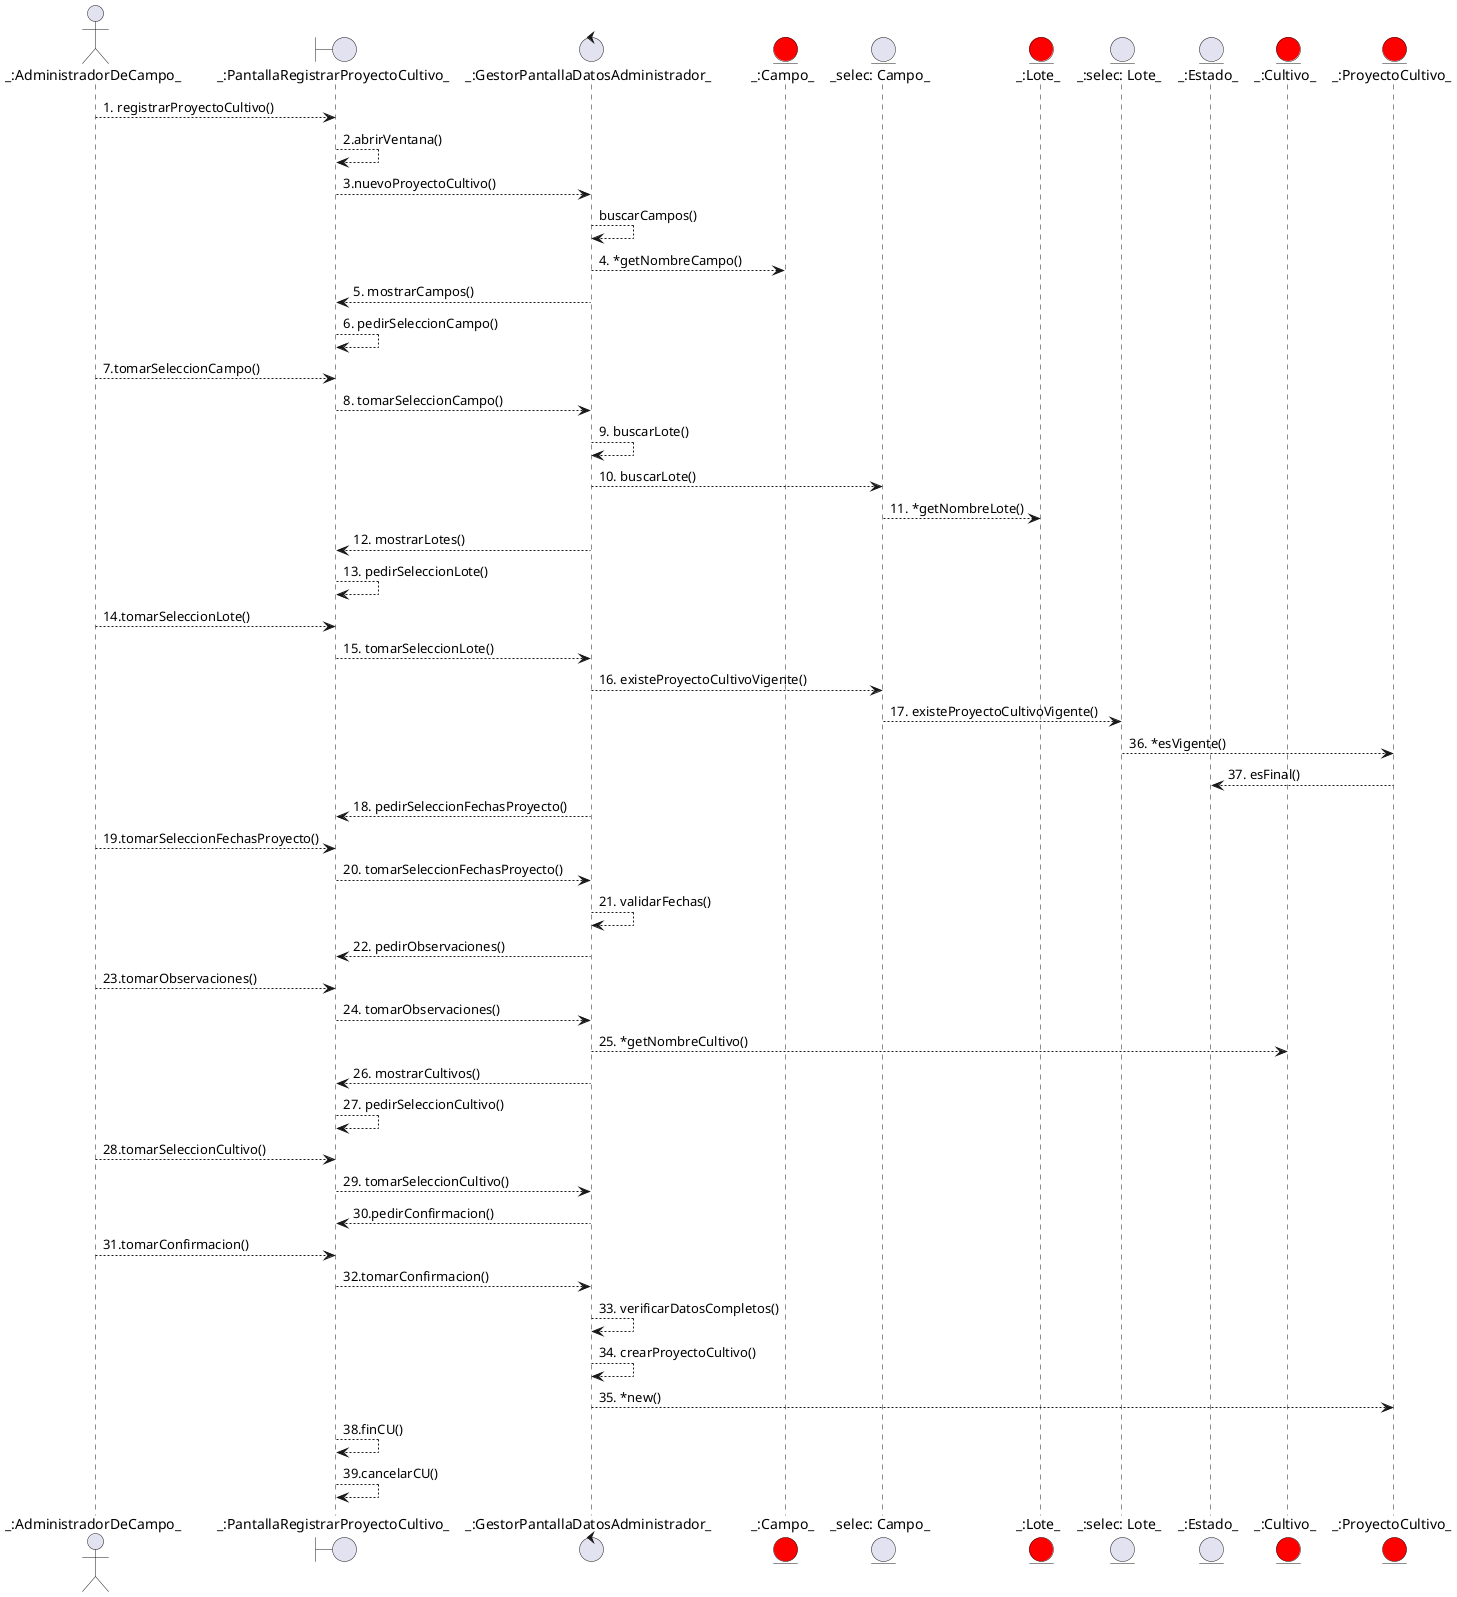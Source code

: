 @startuml RegistrarProyectoCultivo

actor "_:AdministradorDeCampo_" as A

boundary "_:PantallaRegistrarProyectoCultivo_" as P
A --> P : 1. registrarProyectoCultivo()
' Los paréntesis en la vista dinámica no representan métodos, representan MENSAJES.

P --> P : 2.abrirVentana()
control "_:GestorPantallaDatosAdministrador_" as GIDA
P --> GIDA : 3.nuevoProyectoCultivo()
GIDA --> GIDA : buscarCampos()
entity "_:Campo_" as C #red
GIDA --> C : 4. *getNombreCampo()

GIDA --> P : 5. mostrarCampos()
P --> P : 6. pedirSeleccionCampo()

A --> P: 7.tomarSeleccionCampo()

P --> GIDA : 8. tomarSeleccionCampo()

GIDA --> GIDA : 9. buscarLote()
entity "_selec: Campo_" as SC
GIDA --> SC : 10. buscarLote()
entity "_:Lote_" as L #red
SC --> L : 11. *getNombreLote()


GIDA --> P: 12. mostrarLotes()
P --> P : 13. pedirSeleccionLote()
A --> P: 14.tomarSeleccionLote()
P --> GIDA : 15. tomarSeleccionLote()

GIDA --> SC : 16. existeProyectoCultivoVigente()
entity "_:selec: Lote_" as SL
SC --> SL : 17. existeProyectoCultivoVigente()

entity "_:ProyectoCultivo_" as PC #red
SL --> PC : 36. *esVigente()

entity "_:Estado_" as E
PC --> E : 37. esFinal()
GIDA --> P : 18. pedirSeleccionFechasProyecto()

A --> P: 19.tomarSeleccionFechasProyecto()
P --> GIDA : 20. tomarSeleccionFechasProyecto()
GIDA --> GIDA : 21. validarFechas()

GIDA --> P : 22. pedirObservaciones()
A --> P: 23.tomarObservaciones()
P --> GIDA : 24. tomarObservaciones()

entity "_:Cultivo_" as Cu #red

GIDA --> Cu : 25. *getNombreCultivo()
GIDA --> P : 26. mostrarCultivos()
P --> P : 27. pedirSeleccionCultivo()
A --> P: 28.tomarSeleccionCultivo()
P --> GIDA : 29. tomarSeleccionCultivo()

GIDA --> P : 30.pedirConfirmacion()
A --> P: 31.tomarConfirmacion()
P --> GIDA : 32.tomarConfirmacion()

GIDA --> GIDA : 33. verificarDatosCompletos()

GIDA --> GIDA : 34. crearProyectoCultivo()
create entity "_nuevo:ProyectoCultivo_" as PC
GIDA --> PC : 35. *new()

P --> P : 38.finCU()
P --> P : 39.cancelarCU()
@enduml
